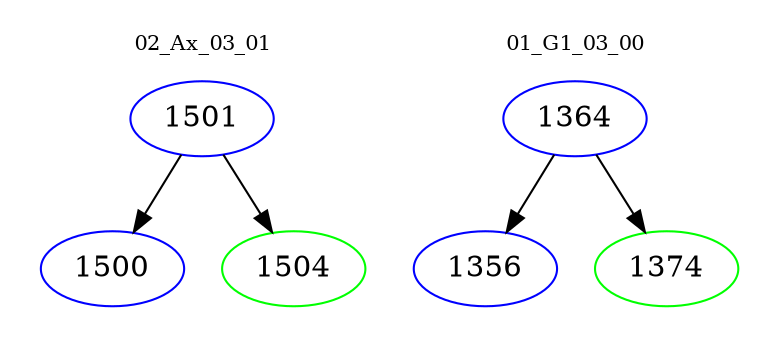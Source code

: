 digraph{
subgraph cluster_0 {
color = white
label = "02_Ax_03_01";
fontsize=10;
T0_1501 [label="1501", color="blue"]
T0_1501 -> T0_1500 [color="black"]
T0_1500 [label="1500", color="blue"]
T0_1501 -> T0_1504 [color="black"]
T0_1504 [label="1504", color="green"]
}
subgraph cluster_1 {
color = white
label = "01_G1_03_00";
fontsize=10;
T1_1364 [label="1364", color="blue"]
T1_1364 -> T1_1356 [color="black"]
T1_1356 [label="1356", color="blue"]
T1_1364 -> T1_1374 [color="black"]
T1_1374 [label="1374", color="green"]
}
}
